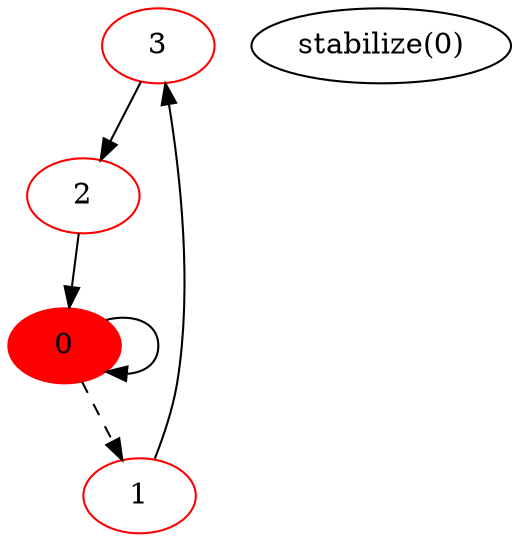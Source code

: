 
    digraph G {
    3 [color=red]
1 [color=red]
2 [color=red]
0 [color=red]
0 [style=filled]
1 -> 3 [style=filled]
0 -> 0 [style=filled]
3 -> 2 [style=filled]
2 -> 0 [style=filled]
0 -> 1 [style=dashed]
"stabilize(0)"

    }
    